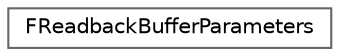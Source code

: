 digraph "Graphical Class Hierarchy"
{
 // INTERACTIVE_SVG=YES
 // LATEX_PDF_SIZE
  bgcolor="transparent";
  edge [fontname=Helvetica,fontsize=10,labelfontname=Helvetica,labelfontsize=10];
  node [fontname=Helvetica,fontsize=10,shape=box,height=0.2,width=0.4];
  rankdir="LR";
  Node0 [id="Node000000",label="FReadbackBufferParameters",height=0.2,width=0.4,color="grey40", fillcolor="white", style="filled",URL="$da/dee/classFReadbackBufferParameters.html",tooltip=" "];
}
